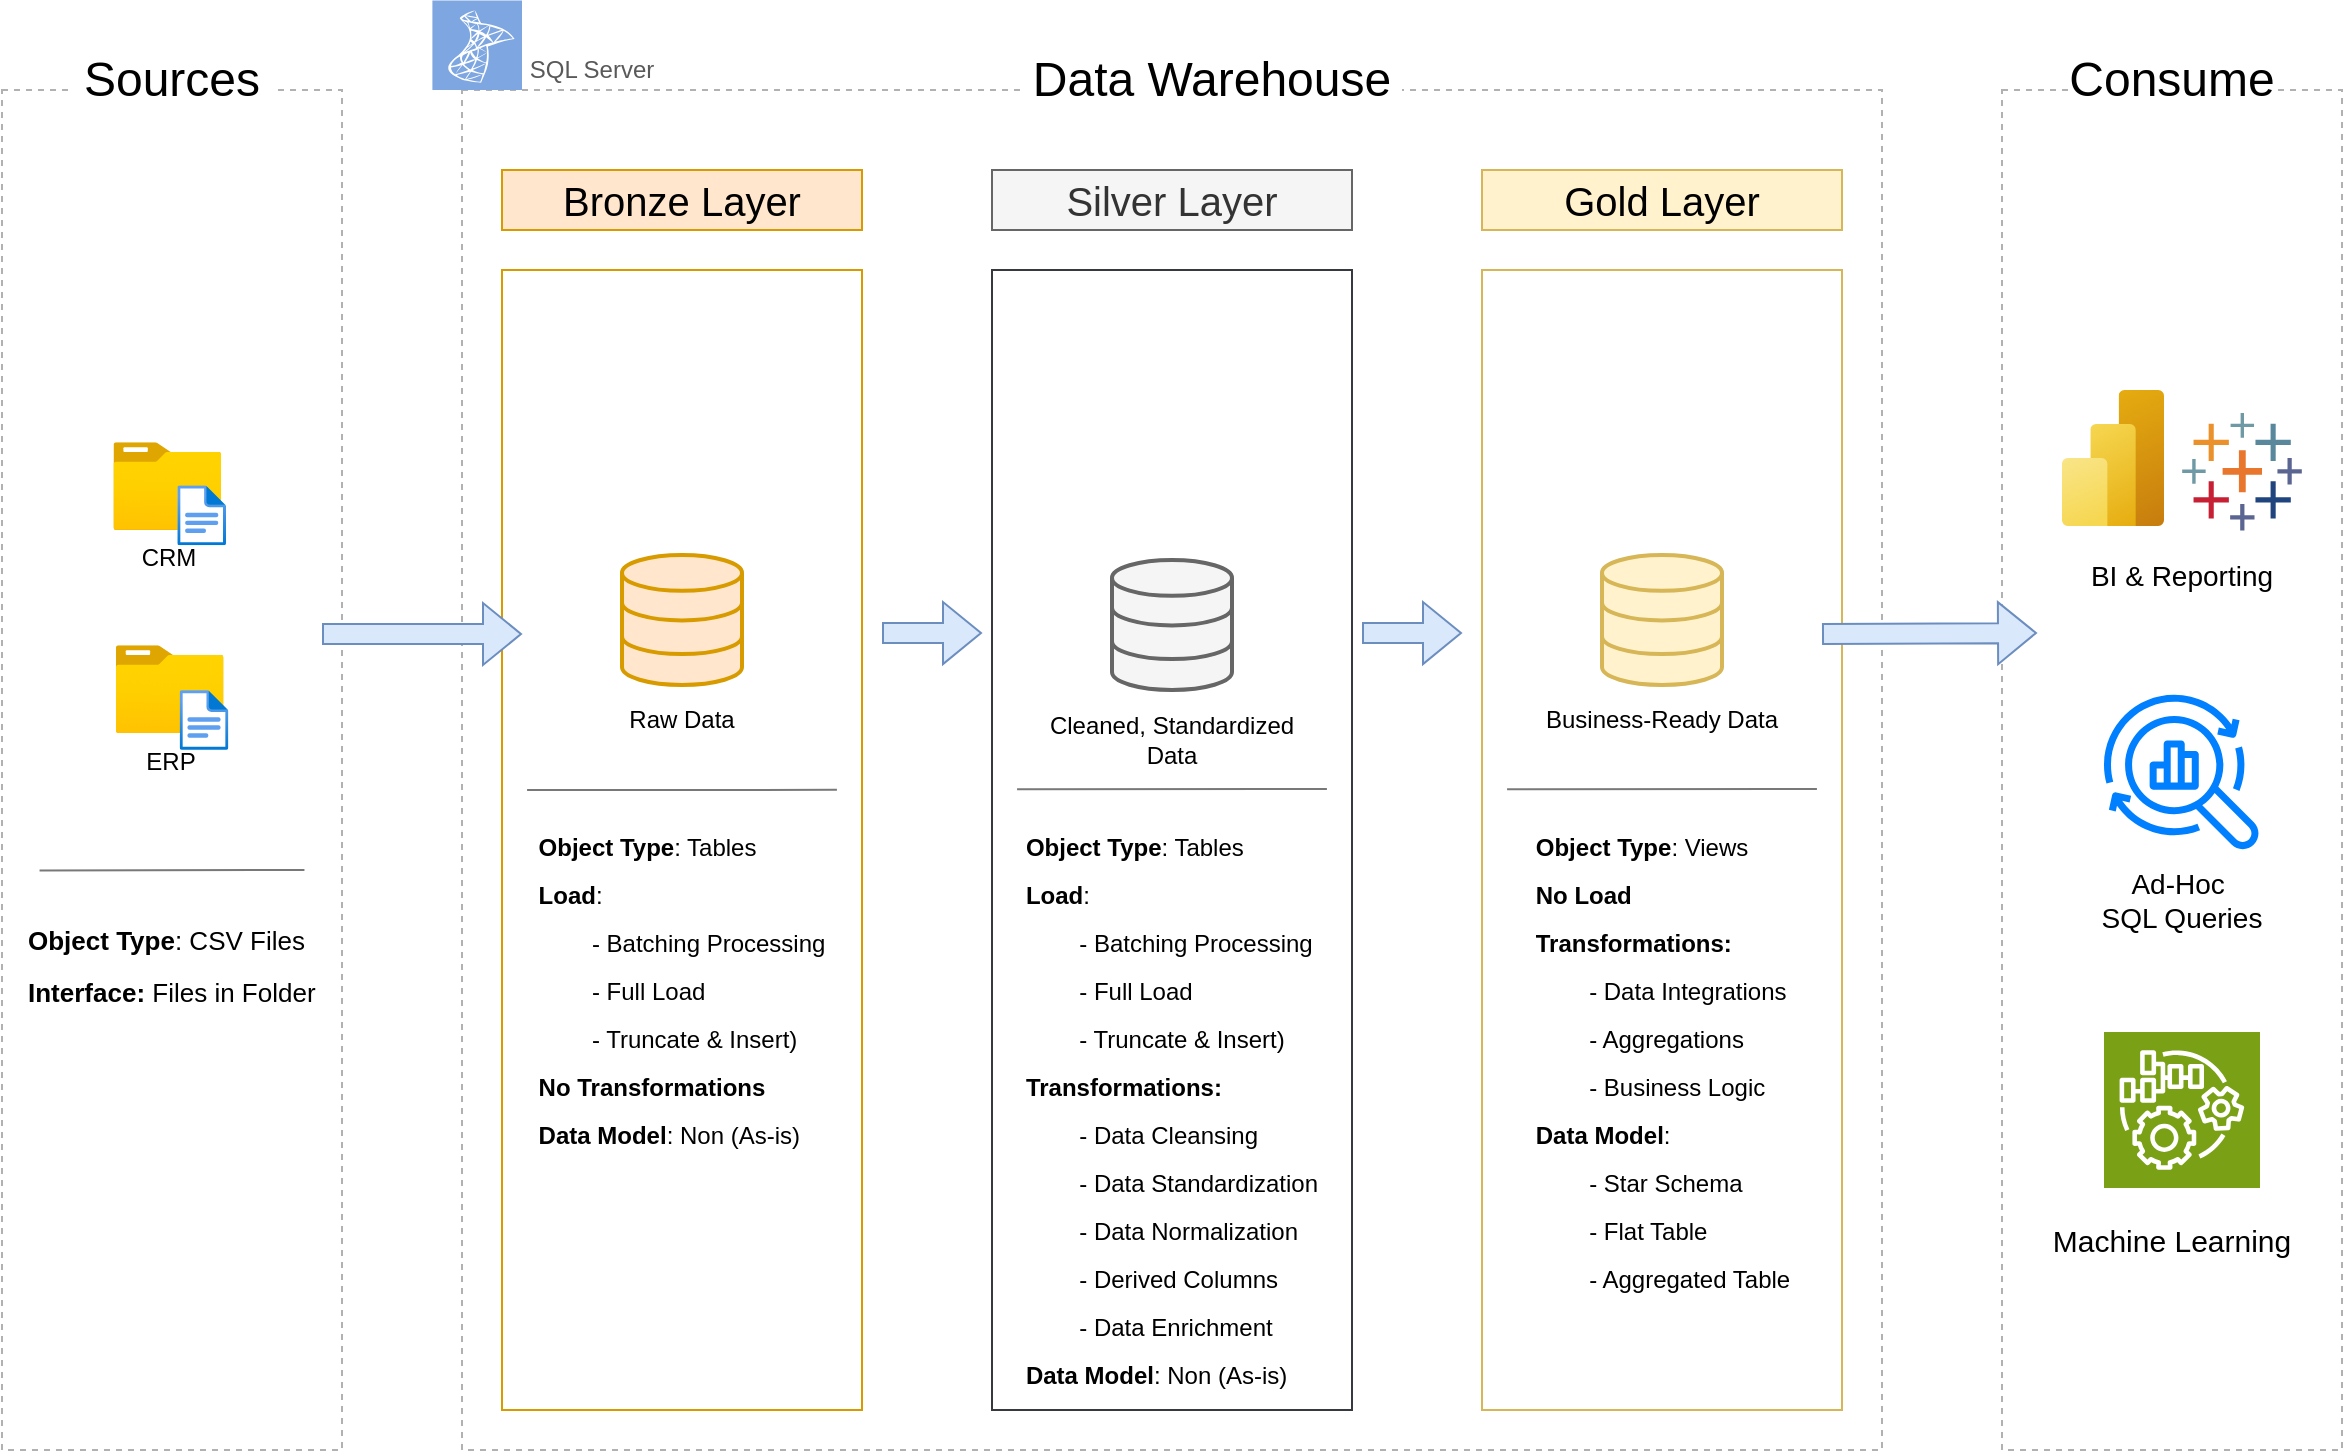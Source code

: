 <mxfile version="26.2.2">
  <diagram name="Page-1" id="xE7O2epzTtoyXmbHhLtH">
    <mxGraphModel dx="1428" dy="912" grid="1" gridSize="10" guides="1" tooltips="1" connect="1" arrows="1" fold="1" page="0" pageScale="1" pageWidth="850" pageHeight="1100" math="0" shadow="0">
      <root>
        <mxCell id="0" />
        <mxCell id="1" parent="0" />
        <mxCell id="zKHW1f63WUIppzpO4UqP-2" value="" style="rounded=0;whiteSpace=wrap;html=1;fillColor=none;dashed=1;strokeColor=#B1B1B1;" parent="1" vertex="1">
          <mxGeometry x="70" y="330" width="170" height="680" as="geometry" />
        </mxCell>
        <mxCell id="zKHW1f63WUIppzpO4UqP-3" value="&lt;font style=&quot;font-size: 24px;&quot;&gt;Sources&lt;/font&gt;" style="rounded=0;whiteSpace=wrap;html=1;strokeColor=none;" parent="1" vertex="1">
          <mxGeometry x="105" y="310" width="100" height="30" as="geometry" />
        </mxCell>
        <mxCell id="zKHW1f63WUIppzpO4UqP-4" value="" style="rounded=0;whiteSpace=wrap;html=1;fillColor=none;dashed=1;strokeColor=#B1B1B1;" parent="1" vertex="1">
          <mxGeometry x="300" y="330" width="710" height="680" as="geometry" />
        </mxCell>
        <mxCell id="zKHW1f63WUIppzpO4UqP-5" value="&lt;font style=&quot;font-size: 24px;&quot;&gt;Data Warehouse&lt;/font&gt;" style="rounded=0;whiteSpace=wrap;html=1;strokeColor=none;" parent="1" vertex="1">
          <mxGeometry x="580" y="310" width="190" height="30" as="geometry" />
        </mxCell>
        <mxCell id="zKHW1f63WUIppzpO4UqP-6" value="" style="rounded=0;whiteSpace=wrap;html=1;fillColor=none;dashed=1;strokeColor=#B1B1B1;" parent="1" vertex="1">
          <mxGeometry x="1070" y="330" width="170" height="680" as="geometry" />
        </mxCell>
        <mxCell id="zKHW1f63WUIppzpO4UqP-7" value="&lt;font style=&quot;font-size: 24px;&quot;&gt;Consume&lt;/font&gt;" style="rounded=0;whiteSpace=wrap;html=1;strokeColor=none;" parent="1" vertex="1">
          <mxGeometry x="1105" y="310" width="100" height="30" as="geometry" />
        </mxCell>
        <mxCell id="zKHW1f63WUIppzpO4UqP-8" value="&lt;font&gt;Bronze Layer&lt;/font&gt;" style="rounded=0;whiteSpace=wrap;html=1;fillColor=#ffe6cc;strokeColor=#d79b00;fontSize=20;" parent="1" vertex="1">
          <mxGeometry x="320" y="370" width="180" height="30" as="geometry" />
        </mxCell>
        <mxCell id="zKHW1f63WUIppzpO4UqP-9" value="" style="rounded=0;whiteSpace=wrap;html=1;fillColor=none;strokeColor=#d79b00;" parent="1" vertex="1">
          <mxGeometry x="320" y="420" width="180" height="570" as="geometry" />
        </mxCell>
        <mxCell id="zKHW1f63WUIppzpO4UqP-10" value="&lt;font&gt;Silver Layer&lt;/font&gt;" style="rounded=0;whiteSpace=wrap;html=1;fillColor=#f5f5f5;strokeColor=#666666;fontSize=20;fontColor=#333333;" parent="1" vertex="1">
          <mxGeometry x="565" y="370" width="180" height="30" as="geometry" />
        </mxCell>
        <mxCell id="zKHW1f63WUIppzpO4UqP-11" value="&lt;font&gt;Gold Layer&lt;/font&gt;" style="rounded=0;whiteSpace=wrap;html=1;fillColor=#fff2cc;strokeColor=#d6b656;fontSize=20;" parent="1" vertex="1">
          <mxGeometry x="810" y="370" width="180" height="30" as="geometry" />
        </mxCell>
        <mxCell id="zKHW1f63WUIppzpO4UqP-13" value="" style="rounded=0;whiteSpace=wrap;html=1;fillColor=none;strokeColor=#36393d;" parent="1" vertex="1">
          <mxGeometry x="565" y="420" width="180" height="570" as="geometry" />
        </mxCell>
        <mxCell id="zKHW1f63WUIppzpO4UqP-14" value="" style="rounded=0;whiteSpace=wrap;html=1;fillColor=none;strokeColor=#d6b656;" parent="1" vertex="1">
          <mxGeometry x="810" y="420" width="180" height="570" as="geometry" />
        </mxCell>
        <mxCell id="zKHW1f63WUIppzpO4UqP-15" value="CRM" style="image;aspect=fixed;html=1;points=[];align=center;fontSize=12;image=img/lib/azure2/general/Folder_Blank.svg;" parent="1" vertex="1">
          <mxGeometry x="125.66" y="506.17" width="54" height="43.83" as="geometry" />
        </mxCell>
        <mxCell id="zKHW1f63WUIppzpO4UqP-16" value="" style="image;aspect=fixed;html=1;points=[];align=center;fontSize=12;image=img/lib/azure2/general/File.svg;" parent="1" vertex="1">
          <mxGeometry x="157.66" y="527.68" width="24.35" height="30" as="geometry" />
        </mxCell>
        <mxCell id="zKHW1f63WUIppzpO4UqP-17" value="ERP&lt;div&gt;&lt;br&gt;&lt;/div&gt;" style="image;aspect=fixed;html=1;points=[];align=center;fontSize=12;image=img/lib/azure2/general/Folder_Blank.svg;" parent="1" vertex="1">
          <mxGeometry x="126.83" y="607.68" width="54" height="43.83" as="geometry" />
        </mxCell>
        <mxCell id="zKHW1f63WUIppzpO4UqP-18" value="" style="image;aspect=fixed;html=1;points=[];align=center;fontSize=12;image=img/lib/azure2/general/File.svg;" parent="1" vertex="1">
          <mxGeometry x="158.83" y="630.0" width="24.35" height="30" as="geometry" />
        </mxCell>
        <mxCell id="zKHW1f63WUIppzpO4UqP-20" value="&lt;div style=&quot;line-height: 200%;&quot;&gt;&lt;b&gt;Object Type&lt;/b&gt;: CSV Files&lt;div&gt;&lt;b&gt;Interface: &lt;/b&gt;Files in Folder&lt;/div&gt;&lt;/div&gt;" style="text;html=1;align=left;verticalAlign=top;whiteSpace=wrap;rounded=0;fontSize=13;" parent="1" vertex="1">
          <mxGeometry x="80.5" y="736" width="149" height="65" as="geometry" />
        </mxCell>
        <mxCell id="zKHW1f63WUIppzpO4UqP-22" value="" style="html=1;verticalLabelPosition=bottom;align=center;labelBackgroundColor=#ffffff;verticalAlign=top;strokeWidth=2;strokeColor=#d79b00;shadow=0;dashed=0;shape=mxgraph.ios7.icons.data;fillColor=#ffe6cc;" parent="1" vertex="1">
          <mxGeometry x="380" y="562.5" width="60" height="65" as="geometry" />
        </mxCell>
        <mxCell id="zKHW1f63WUIppzpO4UqP-23" value="" style="html=1;verticalLabelPosition=bottom;align=center;labelBackgroundColor=#ffffff;verticalAlign=top;strokeWidth=2;strokeColor=#666666;shadow=0;dashed=0;shape=mxgraph.ios7.icons.data;fillColor=#f5f5f5;fontColor=#333333;" parent="1" vertex="1">
          <mxGeometry x="625" y="565" width="60" height="65" as="geometry" />
        </mxCell>
        <mxCell id="zKHW1f63WUIppzpO4UqP-24" value="" style="html=1;verticalLabelPosition=bottom;align=center;labelBackgroundColor=#ffffff;verticalAlign=top;strokeWidth=2;strokeColor=#d6b656;shadow=0;dashed=0;shape=mxgraph.ios7.icons.data;fillColor=#fff2cc;" parent="1" vertex="1">
          <mxGeometry x="870" y="562.5" width="60" height="65" as="geometry" />
        </mxCell>
        <mxCell id="zKHW1f63WUIppzpO4UqP-25" value="" style="shape=flexArrow;endArrow=classic;html=1;rounded=0;fillColor=#dae8fc;strokeColor=#6c8ebf;" parent="1" edge="1">
          <mxGeometry width="50" height="50" relative="1" as="geometry">
            <mxPoint x="230" y="602" as="sourcePoint" />
            <mxPoint x="330" y="602" as="targetPoint" />
          </mxGeometry>
        </mxCell>
        <mxCell id="zKHW1f63WUIppzpO4UqP-32" value="Raw Data" style="text;html=1;align=center;verticalAlign=middle;whiteSpace=wrap;rounded=0;" parent="1" vertex="1">
          <mxGeometry x="380" y="630" width="60" height="30" as="geometry" />
        </mxCell>
        <mxCell id="zKHW1f63WUIppzpO4UqP-33" value="Cleaned, Standardized Data" style="text;html=1;align=center;verticalAlign=middle;whiteSpace=wrap;rounded=0;" parent="1" vertex="1">
          <mxGeometry x="590" y="640" width="130" height="30" as="geometry" />
        </mxCell>
        <mxCell id="zKHW1f63WUIppzpO4UqP-34" value="Business-Ready Data" style="text;html=1;align=center;verticalAlign=middle;whiteSpace=wrap;rounded=0;" parent="1" vertex="1">
          <mxGeometry x="835" y="630" width="130" height="30" as="geometry" />
        </mxCell>
        <mxCell id="zKHW1f63WUIppzpO4UqP-36" value="" style="endArrow=none;html=1;rounded=0;strokeColor=#787878;entryX=0.882;entryY=0.439;entryDx=0;entryDy=0;entryPerimeter=0;" parent="1" edge="1">
          <mxGeometry width="50" height="50" relative="1" as="geometry">
            <mxPoint x="88.78" y="720.26" as="sourcePoint" />
            <mxPoint x="221.22" y="720" as="targetPoint" />
          </mxGeometry>
        </mxCell>
        <mxCell id="zKHW1f63WUIppzpO4UqP-37" value="" style="endArrow=none;html=1;rounded=0;strokeColor=#787878;entryX=0.944;entryY=0.456;entryDx=0;entryDy=0;entryPerimeter=0;" parent="1" edge="1">
          <mxGeometry width="50" height="50" relative="1" as="geometry">
            <mxPoint x="332.54" y="680.03" as="sourcePoint" />
            <mxPoint x="487.46" y="679.92" as="targetPoint" />
          </mxGeometry>
        </mxCell>
        <mxCell id="zKHW1f63WUIppzpO4UqP-40" value="&lt;div style=&quot;line-height: 200%;&quot;&gt;&lt;div style=&quot;text-align: left;&quot;&gt;&lt;b style=&quot;background-color: transparent; color: light-dark(rgb(0, 0, 0), rgb(255, 255, 255));&quot;&gt;Object Type&lt;/b&gt;&lt;span style=&quot;background-color: transparent; color: light-dark(rgb(0, 0, 0), rgb(255, 255, 255));&quot;&gt;: Tables&lt;/span&gt;&lt;/div&gt;&lt;div&gt;&lt;div style=&quot;text-align: left;&quot;&gt;&lt;b&gt;Load&lt;/b&gt;:&amp;nbsp;&lt;/div&gt;&lt;div style=&quot;text-align: left;&quot;&gt;&lt;span style=&quot;background-color: transparent; color: light-dark(rgb(0, 0, 0), rgb(255, 255, 255));&quot;&gt;&lt;span style=&quot;white-space: pre;&quot;&gt;&#x9;&lt;/span&gt;- Batching Processing&lt;/span&gt;&lt;/div&gt;&lt;div style=&quot;text-align: left;&quot;&gt;&lt;span style=&quot;background-color: transparent; color: light-dark(rgb(0, 0, 0), rgb(255, 255, 255));&quot;&gt;&lt;span style=&quot;white-space: pre;&quot;&gt;&#x9;&lt;/span&gt;- Full Load&amp;nbsp;&lt;/span&gt;&lt;/div&gt;&lt;div style=&quot;text-align: left;&quot;&gt;&lt;span style=&quot;background-color: transparent; color: light-dark(rgb(0, 0, 0), rgb(255, 255, 255));&quot;&gt;&lt;span style=&quot;white-space: pre;&quot;&gt;&#x9;&lt;/span&gt;- Truncate &amp;amp;&amp;nbsp;Insert)&lt;/span&gt;&lt;/div&gt;&lt;/div&gt;&lt;div&gt;&lt;div style=&quot;text-align: left; line-height: 200%;&quot;&gt;&lt;div&gt;&lt;b&gt;No Transformations&lt;/b&gt;&lt;/div&gt;&lt;div&gt;&lt;b&gt;Data Model&lt;/b&gt;: Non (As-is)&lt;/div&gt;&lt;/div&gt;&lt;/div&gt;&lt;/div&gt;" style="text;html=1;align=center;verticalAlign=top;whiteSpace=wrap;rounded=0;spacingTop=0;" parent="1" vertex="1">
          <mxGeometry x="335" y="690" width="150" height="200" as="geometry" />
        </mxCell>
        <mxCell id="zKHW1f63WUIppzpO4UqP-42" value="&lt;div style=&quot;line-height: 200%;&quot;&gt;&lt;div style=&quot;text-align: left;&quot;&gt;&lt;b style=&quot;background-color: transparent; color: light-dark(rgb(0, 0, 0), rgb(255, 255, 255));&quot;&gt;Object Type&lt;/b&gt;&lt;span style=&quot;background-color: transparent; color: light-dark(rgb(0, 0, 0), rgb(255, 255, 255));&quot;&gt;: Tables&lt;/span&gt;&lt;/div&gt;&lt;div&gt;&lt;div style=&quot;text-align: left;&quot;&gt;&lt;b&gt;Load&lt;/b&gt;:&amp;nbsp;&lt;/div&gt;&lt;div style=&quot;text-align: left;&quot;&gt;&lt;span style=&quot;background-color: transparent; color: light-dark(rgb(0, 0, 0), rgb(255, 255, 255));&quot;&gt;&lt;span style=&quot;white-space: pre;&quot;&gt;&#x9;&lt;/span&gt;- Batching Processing&lt;/span&gt;&lt;/div&gt;&lt;div style=&quot;text-align: left;&quot;&gt;&lt;span style=&quot;background-color: transparent; color: light-dark(rgb(0, 0, 0), rgb(255, 255, 255));&quot;&gt;&lt;span style=&quot;white-space: pre;&quot;&gt;&#x9;&lt;/span&gt;- Full Load&amp;nbsp;&lt;/span&gt;&lt;/div&gt;&lt;div style=&quot;text-align: left;&quot;&gt;&lt;span style=&quot;background-color: transparent; color: light-dark(rgb(0, 0, 0), rgb(255, 255, 255));&quot;&gt;&lt;span style=&quot;white-space: pre;&quot;&gt;&#x9;&lt;/span&gt;- Truncate &amp;amp;&amp;nbsp;Insert)&lt;/span&gt;&lt;/div&gt;&lt;/div&gt;&lt;div&gt;&lt;div style=&quot;text-align: left;&quot;&gt;&lt;div&gt;&lt;b&gt;Transformations:&lt;/b&gt;&lt;/div&gt;&lt;div&gt;&lt;span style=&quot;font-weight: bold; white-space: pre;&quot;&gt;&#x9;&lt;/span&gt;- Data Cleansing&lt;br&gt;&lt;/div&gt;&lt;div&gt;&lt;span style=&quot;white-space: pre;&quot;&gt;&#x9;&lt;/span&gt;- Data Standardization&lt;br&gt;&lt;/div&gt;&lt;div&gt;&lt;span style=&quot;white-space: pre;&quot;&gt;&#x9;&lt;/span&gt;- Data Normalization&lt;br&gt;&lt;/div&gt;&lt;div&gt;&lt;span style=&quot;white-space: pre;&quot;&gt;&#x9;&lt;/span&gt;- Derived Columns&lt;br&gt;&lt;/div&gt;&lt;div&gt;&lt;span style=&quot;white-space: pre;&quot;&gt;&#x9;&lt;/span&gt;- Data Enrichment&lt;br&gt;&lt;/div&gt;&lt;div style=&quot;line-height: 200%;&quot;&gt;&lt;b&gt;Data Model&lt;/b&gt;: Non (As-is)&lt;/div&gt;&lt;/div&gt;&lt;/div&gt;&lt;/div&gt;" style="text;html=1;align=center;verticalAlign=top;whiteSpace=wrap;rounded=0;spacingTop=0;" parent="1" vertex="1">
          <mxGeometry x="580" y="690" width="150" height="300" as="geometry" />
        </mxCell>
        <mxCell id="zKHW1f63WUIppzpO4UqP-43" value="&lt;div style=&quot;line-height: 200%;&quot;&gt;&lt;div style=&quot;text-align: left;&quot;&gt;&lt;b style=&quot;background-color: transparent; color: light-dark(rgb(0, 0, 0), rgb(255, 255, 255));&quot;&gt;Object Type&lt;/b&gt;&lt;span style=&quot;background-color: transparent; color: light-dark(rgb(0, 0, 0), rgb(255, 255, 255));&quot;&gt;: Views&lt;/span&gt;&lt;/div&gt;&lt;div&gt;&lt;div style=&quot;text-align: left;&quot;&gt;&lt;b&gt;No Load&lt;/b&gt;&lt;/div&gt;&lt;/div&gt;&lt;div&gt;&lt;div style=&quot;text-align: left;&quot;&gt;&lt;div&gt;&lt;b&gt;Transformations:&lt;/b&gt;&lt;/div&gt;&lt;div&gt;&lt;span style=&quot;font-weight: bold; white-space: pre;&quot;&gt;&#x9;&lt;/span&gt;- Data Integrations&lt;/div&gt;&lt;div&gt;&lt;span style=&quot;white-space: pre;&quot;&gt;&#x9;&lt;/span&gt;- Aggregations&lt;br&gt;&lt;/div&gt;&lt;div&gt;&lt;span style=&quot;white-space: pre;&quot;&gt;&#x9;&lt;/span&gt;- Business Logic&lt;/div&gt;&lt;div&gt;&lt;b&gt;Data Model&lt;/b&gt;:&amp;nbsp;&lt;/div&gt;&lt;div&gt;&lt;span style=&quot;white-space: pre;&quot;&gt;&#x9;&lt;/span&gt;- Star Schema&lt;br&gt;&lt;/div&gt;&lt;div&gt;&lt;span style=&quot;white-space: pre;&quot;&gt;&#x9;&lt;/span&gt;- Flat Table&lt;br&gt;&lt;/div&gt;&lt;div&gt;&lt;span style=&quot;white-space: pre;&quot;&gt;&#x9;&lt;/span&gt;- Aggregated Table&lt;br&gt;&lt;/div&gt;&lt;/div&gt;&lt;/div&gt;&lt;/div&gt;" style="text;html=1;align=center;verticalAlign=top;whiteSpace=wrap;rounded=0;spacingTop=0;" parent="1" vertex="1">
          <mxGeometry x="822.5" y="690" width="155" height="250" as="geometry" />
        </mxCell>
        <mxCell id="zKHW1f63WUIppzpO4UqP-44" value="" style="endArrow=none;html=1;rounded=0;strokeColor=#787878;entryX=0.944;entryY=0.456;entryDx=0;entryDy=0;entryPerimeter=0;" parent="1" edge="1">
          <mxGeometry width="50" height="50" relative="1" as="geometry">
            <mxPoint x="577.54" y="679.61" as="sourcePoint" />
            <mxPoint x="732.46" y="679.5" as="targetPoint" />
          </mxGeometry>
        </mxCell>
        <mxCell id="zKHW1f63WUIppzpO4UqP-45" value="" style="endArrow=none;html=1;rounded=0;strokeColor=#787878;entryX=0.944;entryY=0.456;entryDx=0;entryDy=0;entryPerimeter=0;" parent="1" edge="1">
          <mxGeometry width="50" height="50" relative="1" as="geometry">
            <mxPoint x="822.54" y="679.61" as="sourcePoint" />
            <mxPoint x="977.46" y="679.5" as="targetPoint" />
          </mxGeometry>
        </mxCell>
        <mxCell id="zKHW1f63WUIppzpO4UqP-46" value="" style="shape=flexArrow;endArrow=classic;html=1;rounded=0;fillColor=#dae8fc;strokeColor=#6c8ebf;" parent="1" edge="1">
          <mxGeometry width="50" height="50" relative="1" as="geometry">
            <mxPoint x="750" y="601.51" as="sourcePoint" />
            <mxPoint x="800" y="601.51" as="targetPoint" />
          </mxGeometry>
        </mxCell>
        <mxCell id="zKHW1f63WUIppzpO4UqP-47" value="" style="shape=flexArrow;endArrow=classic;html=1;rounded=0;fillColor=#dae8fc;strokeColor=#6c8ebf;" parent="1" edge="1">
          <mxGeometry width="50" height="50" relative="1" as="geometry">
            <mxPoint x="980" y="602" as="sourcePoint" />
            <mxPoint x="1087.5" y="601.51" as="targetPoint" />
          </mxGeometry>
        </mxCell>
        <mxCell id="zKHW1f63WUIppzpO4UqP-48" value="" style="shape=flexArrow;endArrow=classic;html=1;rounded=0;fillColor=#dae8fc;strokeColor=#6c8ebf;" parent="1" edge="1">
          <mxGeometry width="50" height="50" relative="1" as="geometry">
            <mxPoint x="510" y="601.51" as="sourcePoint" />
            <mxPoint x="560" y="601.51" as="targetPoint" />
          </mxGeometry>
        </mxCell>
        <mxCell id="zKHW1f63WUIppzpO4UqP-50" value="" style="image;aspect=fixed;html=1;points=[];align=center;fontSize=12;image=img/lib/azure2/analytics/Power_BI_Embedded.svg;" parent="1" vertex="1">
          <mxGeometry x="1100" y="480" width="51" height="68" as="geometry" />
        </mxCell>
        <mxCell id="zKHW1f63WUIppzpO4UqP-51" value="" style="verticalLabelPosition=bottom;aspect=fixed;html=1;shape=mxgraph.salesforce.analytics;" parent="1" vertex="1">
          <mxGeometry x="1160" y="491.51" width="60" height="58.8" as="geometry" />
        </mxCell>
        <mxCell id="zKHW1f63WUIppzpO4UqP-52" value="BI &amp;amp; Reporting" style="text;html=1;align=center;verticalAlign=middle;whiteSpace=wrap;rounded=0;fontSize=14;" parent="1" vertex="1">
          <mxGeometry x="1110" y="557.68" width="100" height="30" as="geometry" />
        </mxCell>
        <mxCell id="zKHW1f63WUIppzpO4UqP-53" value="" style="sketch=0;outlineConnect=0;fontColor=#232F3E;gradientColor=none;fillColor=#007FFF;strokeColor=none;dashed=0;verticalLabelPosition=bottom;verticalAlign=top;align=center;html=1;fontSize=12;fontStyle=0;aspect=fixed;pointerEvents=1;shape=mxgraph.aws4.opensearch_observability;" parent="1" vertex="1">
          <mxGeometry x="1121" y="632" width="78" height="78" as="geometry" />
        </mxCell>
        <mxCell id="zKHW1f63WUIppzpO4UqP-54" value="Ad-Hoc&amp;nbsp;&lt;div&gt;SQL Queries&lt;/div&gt;" style="text;html=1;align=center;verticalAlign=middle;whiteSpace=wrap;rounded=0;fontSize=14;" parent="1" vertex="1">
          <mxGeometry x="1110" y="720" width="100" height="30" as="geometry" />
        </mxCell>
        <mxCell id="zKHW1f63WUIppzpO4UqP-56" value="" style="sketch=0;points=[[0,0,0],[0.25,0,0],[0.5,0,0],[0.75,0,0],[1,0,0],[0,1,0],[0.25,1,0],[0.5,1,0],[0.75,1,0],[1,1,0],[0,0.25,0],[0,0.5,0],[0,0.75,0],[1,0.25,0],[1,0.5,0],[1,0.75,0]];outlineConnect=0;fontColor=#232F3E;fillColor=#7AA116;strokeColor=#ffffff;dashed=0;verticalLabelPosition=bottom;verticalAlign=top;align=center;html=1;fontSize=12;fontStyle=0;aspect=fixed;shape=mxgraph.aws4.resourceIcon;resIcon=mxgraph.aws4.iot_things_graph;" parent="1" vertex="1">
          <mxGeometry x="1121" y="801" width="78" height="78" as="geometry" />
        </mxCell>
        <mxCell id="zKHW1f63WUIppzpO4UqP-57" value="Machine Learning" style="text;html=1;align=center;verticalAlign=middle;whiteSpace=wrap;rounded=0;fontSize=15;" parent="1" vertex="1">
          <mxGeometry x="1085" y="890" width="140" height="30" as="geometry" />
        </mxCell>
        <mxCell id="zKHW1f63WUIppzpO4UqP-59" value="" style="shadow=0;dashed=0;html=1;strokeColor=none;fillColor=#7EA6E0;labelPosition=center;verticalLabelPosition=bottom;verticalAlign=top;align=center;outlineConnect=0;shape=mxgraph.veeam.ms_sql;" parent="1" vertex="1">
          <mxGeometry x="285.2" y="285.2" width="44.8" height="44.8" as="geometry" />
        </mxCell>
        <mxCell id="zKHW1f63WUIppzpO4UqP-60" value="SQL Server" style="text;html=1;align=center;verticalAlign=middle;whiteSpace=wrap;rounded=0;fontColor=#595959;" parent="1" vertex="1">
          <mxGeometry x="330" y="310" width="70" height="20" as="geometry" />
        </mxCell>
      </root>
    </mxGraphModel>
  </diagram>
</mxfile>
